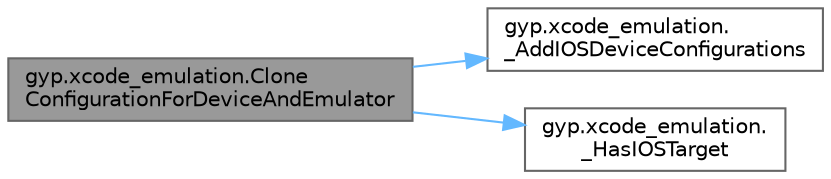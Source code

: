 digraph "gyp.xcode_emulation.CloneConfigurationForDeviceAndEmulator"
{
 // LATEX_PDF_SIZE
  bgcolor="transparent";
  edge [fontname=Helvetica,fontsize=10,labelfontname=Helvetica,labelfontsize=10];
  node [fontname=Helvetica,fontsize=10,shape=box,height=0.2,width=0.4];
  rankdir="LR";
  Node1 [id="Node000001",label="gyp.xcode_emulation.Clone\lConfigurationForDeviceAndEmulator",height=0.2,width=0.4,color="gray40", fillcolor="grey60", style="filled", fontcolor="black",tooltip=" "];
  Node1 -> Node2 [id="edge1_Node000001_Node000002",color="steelblue1",style="solid",tooltip=" "];
  Node2 [id="Node000002",label="gyp.xcode_emulation.\l_AddIOSDeviceConfigurations",height=0.2,width=0.4,color="grey40", fillcolor="white", style="filled",URL="$namespacegyp_1_1xcode__emulation.html#af015445fe1727900a6669ad93dd56e41",tooltip=" "];
  Node1 -> Node3 [id="edge2_Node000001_Node000003",color="steelblue1",style="solid",tooltip=" "];
  Node3 [id="Node000003",label="gyp.xcode_emulation.\l_HasIOSTarget",height=0.2,width=0.4,color="grey40", fillcolor="white", style="filled",URL="$namespacegyp_1_1xcode__emulation.html#ae44495f6b18dff04cf429df5bb3a9a4c",tooltip=" "];
}

